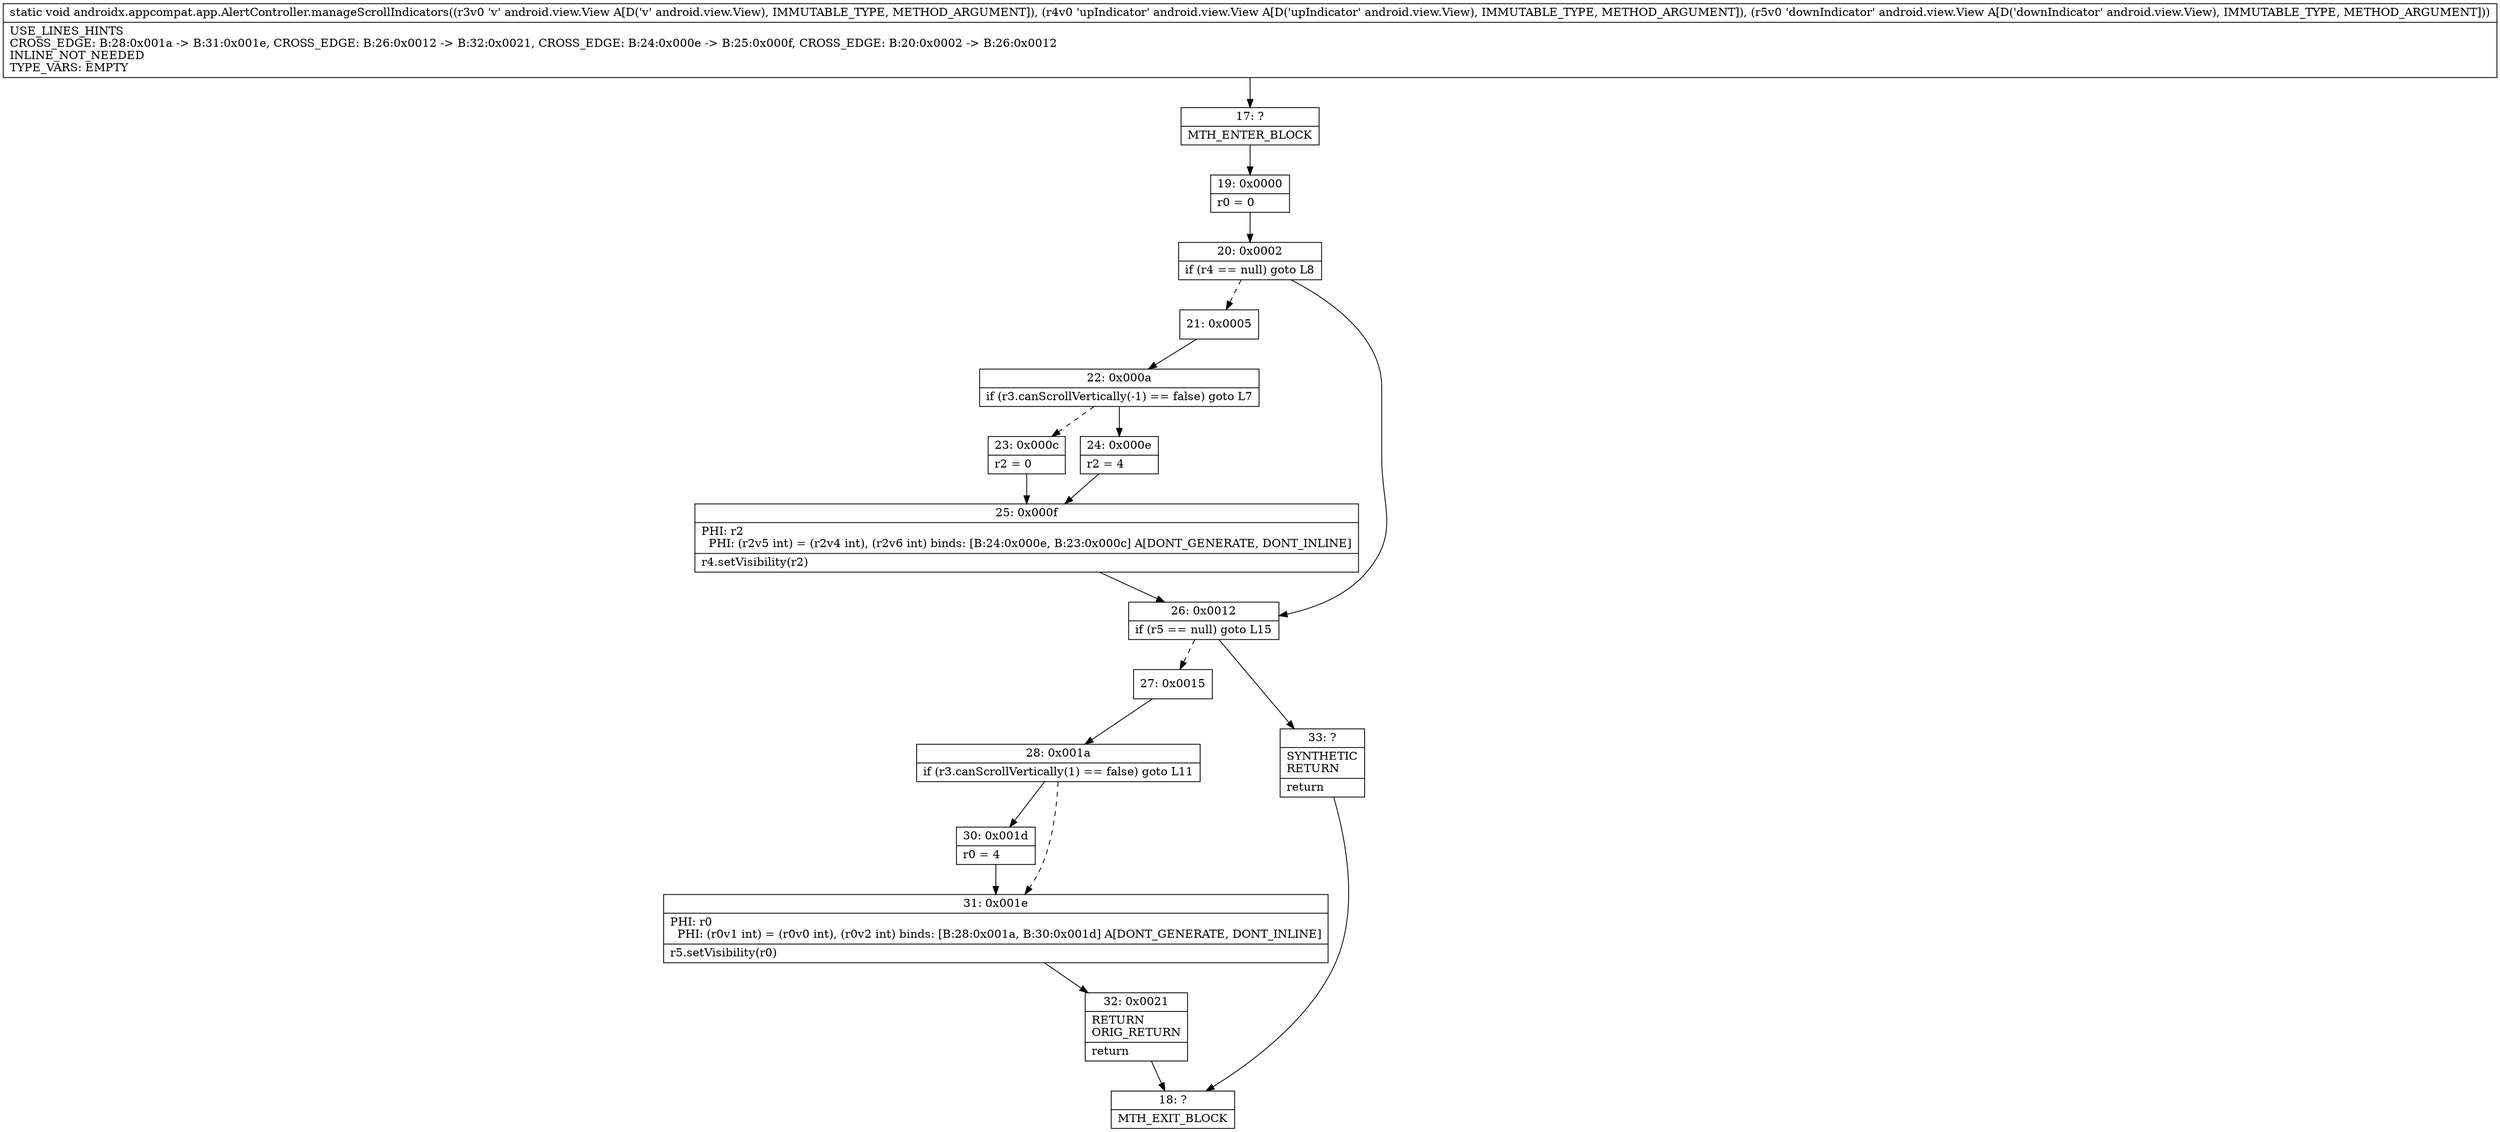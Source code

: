 digraph "CFG forandroidx.appcompat.app.AlertController.manageScrollIndicators(Landroid\/view\/View;Landroid\/view\/View;Landroid\/view\/View;)V" {
Node_17 [shape=record,label="{17\:\ ?|MTH_ENTER_BLOCK\l}"];
Node_19 [shape=record,label="{19\:\ 0x0000|r0 = 0\l}"];
Node_20 [shape=record,label="{20\:\ 0x0002|if (r4 == null) goto L8\l}"];
Node_21 [shape=record,label="{21\:\ 0x0005}"];
Node_22 [shape=record,label="{22\:\ 0x000a|if (r3.canScrollVertically(\-1) == false) goto L7\l}"];
Node_23 [shape=record,label="{23\:\ 0x000c|r2 = 0\l}"];
Node_25 [shape=record,label="{25\:\ 0x000f|PHI: r2 \l  PHI: (r2v5 int) = (r2v4 int), (r2v6 int) binds: [B:24:0x000e, B:23:0x000c] A[DONT_GENERATE, DONT_INLINE]\l|r4.setVisibility(r2)\l}"];
Node_24 [shape=record,label="{24\:\ 0x000e|r2 = 4\l}"];
Node_26 [shape=record,label="{26\:\ 0x0012|if (r5 == null) goto L15\l}"];
Node_27 [shape=record,label="{27\:\ 0x0015}"];
Node_28 [shape=record,label="{28\:\ 0x001a|if (r3.canScrollVertically(1) == false) goto L11\l}"];
Node_30 [shape=record,label="{30\:\ 0x001d|r0 = 4\l}"];
Node_31 [shape=record,label="{31\:\ 0x001e|PHI: r0 \l  PHI: (r0v1 int) = (r0v0 int), (r0v2 int) binds: [B:28:0x001a, B:30:0x001d] A[DONT_GENERATE, DONT_INLINE]\l|r5.setVisibility(r0)\l}"];
Node_32 [shape=record,label="{32\:\ 0x0021|RETURN\lORIG_RETURN\l|return\l}"];
Node_18 [shape=record,label="{18\:\ ?|MTH_EXIT_BLOCK\l}"];
Node_33 [shape=record,label="{33\:\ ?|SYNTHETIC\lRETURN\l|return\l}"];
MethodNode[shape=record,label="{static void androidx.appcompat.app.AlertController.manageScrollIndicators((r3v0 'v' android.view.View A[D('v' android.view.View), IMMUTABLE_TYPE, METHOD_ARGUMENT]), (r4v0 'upIndicator' android.view.View A[D('upIndicator' android.view.View), IMMUTABLE_TYPE, METHOD_ARGUMENT]), (r5v0 'downIndicator' android.view.View A[D('downIndicator' android.view.View), IMMUTABLE_TYPE, METHOD_ARGUMENT]))  | USE_LINES_HINTS\lCROSS_EDGE: B:28:0x001a \-\> B:31:0x001e, CROSS_EDGE: B:26:0x0012 \-\> B:32:0x0021, CROSS_EDGE: B:24:0x000e \-\> B:25:0x000f, CROSS_EDGE: B:20:0x0002 \-\> B:26:0x0012\lINLINE_NOT_NEEDED\lTYPE_VARS: EMPTY\l}"];
MethodNode -> Node_17;Node_17 -> Node_19;
Node_19 -> Node_20;
Node_20 -> Node_21[style=dashed];
Node_20 -> Node_26;
Node_21 -> Node_22;
Node_22 -> Node_23[style=dashed];
Node_22 -> Node_24;
Node_23 -> Node_25;
Node_25 -> Node_26;
Node_24 -> Node_25;
Node_26 -> Node_27[style=dashed];
Node_26 -> Node_33;
Node_27 -> Node_28;
Node_28 -> Node_30;
Node_28 -> Node_31[style=dashed];
Node_30 -> Node_31;
Node_31 -> Node_32;
Node_32 -> Node_18;
Node_33 -> Node_18;
}

